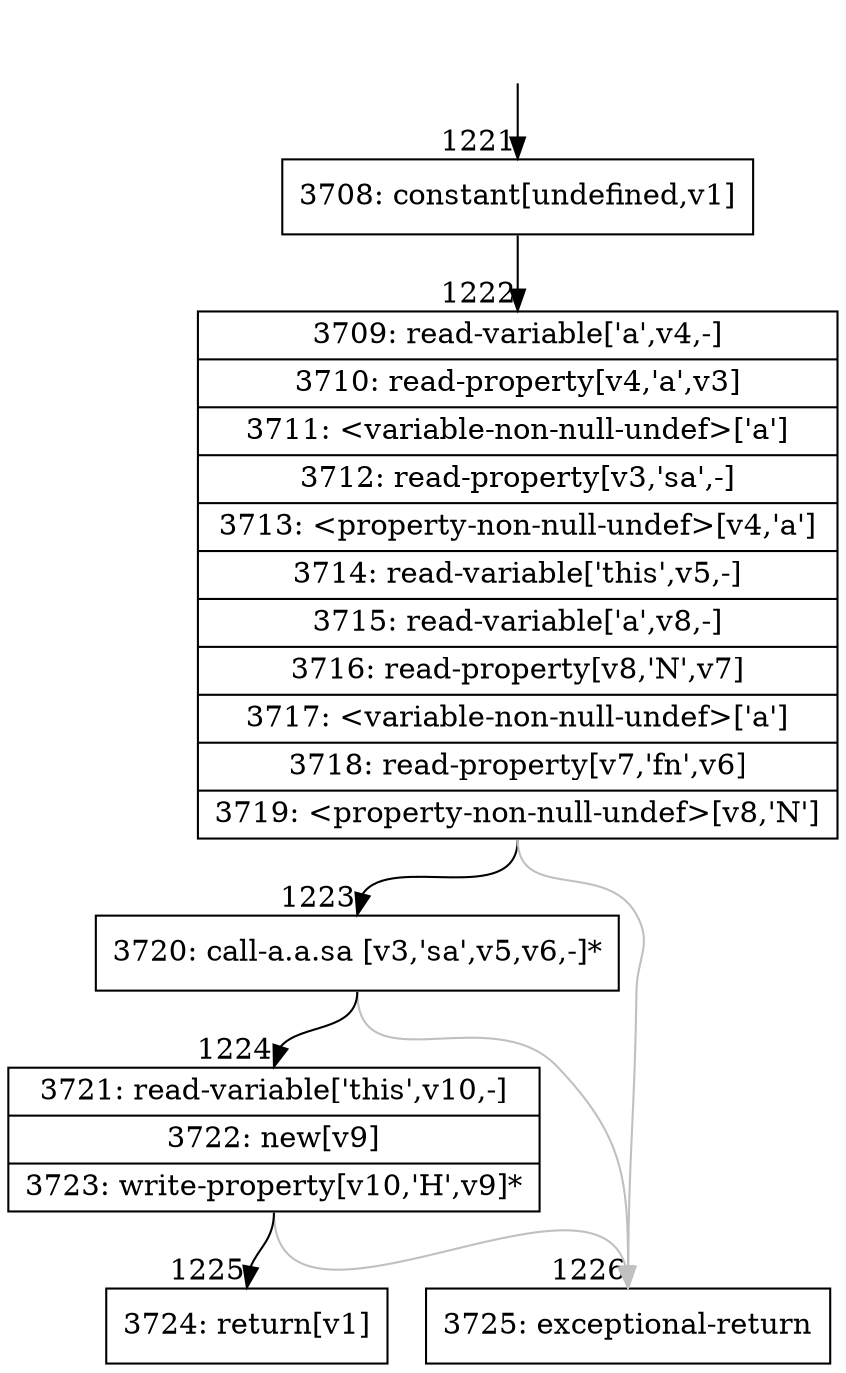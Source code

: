 digraph {
rankdir="TD"
BB_entry101[shape=none,label=""];
BB_entry101 -> BB1221 [tailport=s, headport=n, headlabel="    1221"]
BB1221 [shape=record label="{3708: constant[undefined,v1]}" ] 
BB1221 -> BB1222 [tailport=s, headport=n, headlabel="      1222"]
BB1222 [shape=record label="{3709: read-variable['a',v4,-]|3710: read-property[v4,'a',v3]|3711: \<variable-non-null-undef\>['a']|3712: read-property[v3,'sa',-]|3713: \<property-non-null-undef\>[v4,'a']|3714: read-variable['this',v5,-]|3715: read-variable['a',v8,-]|3716: read-property[v8,'N',v7]|3717: \<variable-non-null-undef\>['a']|3718: read-property[v7,'fn',v6]|3719: \<property-non-null-undef\>[v8,'N']}" ] 
BB1222 -> BB1223 [tailport=s, headport=n, headlabel="      1223"]
BB1222 -> BB1226 [tailport=s, headport=n, color=gray, headlabel="      1226"]
BB1223 [shape=record label="{3720: call-a.a.sa [v3,'sa',v5,v6,-]*}" ] 
BB1223 -> BB1224 [tailport=s, headport=n, headlabel="      1224"]
BB1223 -> BB1226 [tailport=s, headport=n, color=gray]
BB1224 [shape=record label="{3721: read-variable['this',v10,-]|3722: new[v9]|3723: write-property[v10,'H',v9]*}" ] 
BB1224 -> BB1225 [tailport=s, headport=n, headlabel="      1225"]
BB1224 -> BB1226 [tailport=s, headport=n, color=gray]
BB1225 [shape=record label="{3724: return[v1]}" ] 
BB1226 [shape=record label="{3725: exceptional-return}" ] 
}
